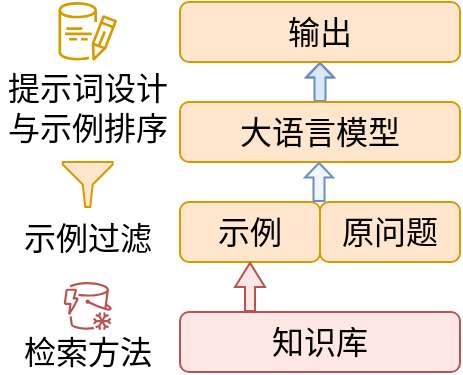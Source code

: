 <mxfile version="24.7.16">
  <diagram name="第 1 页" id="DtDPHzo9BjWapjaKtN3R">
    <mxGraphModel dx="789" dy="402" grid="1" gridSize="10" guides="1" tooltips="1" connect="1" arrows="1" fold="1" page="1" pageScale="1" pageWidth="1169" pageHeight="827" math="0" shadow="0">
      <root>
        <mxCell id="0" />
        <mxCell id="1" parent="0" />
        <mxCell id="q3679WqarNIwKBmOd71S-1" value="示例" style="rounded=1;whiteSpace=wrap;html=1;fontSize=16;fillColor=#ffe6cc;strokeColor=#d79b00;" vertex="1" parent="1">
          <mxGeometry x="220" y="460" width="70" height="30" as="geometry" />
        </mxCell>
        <mxCell id="q3679WqarNIwKBmOd71S-2" value="原问题" style="rounded=1;whiteSpace=wrap;html=1;fontSize=16;fillColor=#ffe6cc;strokeColor=#d79b00;" vertex="1" parent="1">
          <mxGeometry x="290" y="460" width="70" height="30" as="geometry" />
        </mxCell>
        <mxCell id="q3679WqarNIwKBmOd71S-10" style="edgeStyle=orthogonalEdgeStyle;rounded=0;orthogonalLoop=1;jettySize=auto;html=1;entryX=0.5;entryY=1;entryDx=0;entryDy=0;shape=flexArrow;endWidth=7.5;endSize=2.085;width=5.5;fillColor=#dae8fc;strokeColor=#6c8ebf;" edge="1" parent="1" source="q3679WqarNIwKBmOd71S-3" target="q3679WqarNIwKBmOd71S-4">
          <mxGeometry relative="1" as="geometry" />
        </mxCell>
        <mxCell id="q3679WqarNIwKBmOd71S-3" value="大语言模型" style="rounded=1;whiteSpace=wrap;html=1;fontSize=16;fillColor=#ffe6cc;strokeColor=#d79b00;" vertex="1" parent="1">
          <mxGeometry x="220" y="410" width="140" height="30" as="geometry" />
        </mxCell>
        <mxCell id="q3679WqarNIwKBmOd71S-4" value="输出" style="rounded=1;whiteSpace=wrap;html=1;fontSize=16;fillColor=#ffe6cc;strokeColor=#d79b00;" vertex="1" parent="1">
          <mxGeometry x="220" y="360" width="140" height="30" as="geometry" />
        </mxCell>
        <mxCell id="q3679WqarNIwKBmOd71S-13" style="edgeStyle=orthogonalEdgeStyle;rounded=0;orthogonalLoop=1;jettySize=auto;html=1;entryX=0.5;entryY=1;entryDx=0;entryDy=0;exitX=0.25;exitY=0;exitDx=0;exitDy=0;shape=flexArrow;endWidth=9;endSize=3.665;width=5;fillColor=#FFE7E5;strokeColor=#b85450;" edge="1" parent="1" source="q3679WqarNIwKBmOd71S-12" target="q3679WqarNIwKBmOd71S-1">
          <mxGeometry relative="1" as="geometry" />
        </mxCell>
        <mxCell id="q3679WqarNIwKBmOd71S-12" value="知识库" style="rounded=1;whiteSpace=wrap;html=1;strokeColor=#b85450;align=center;verticalAlign=middle;fontFamily=Helvetica;fontSize=16;fillColor=#FFE7E5;" vertex="1" parent="1">
          <mxGeometry x="220" y="515" width="140" height="30" as="geometry" />
        </mxCell>
        <mxCell id="q3679WqarNIwKBmOd71S-20" style="edgeStyle=orthogonalEdgeStyle;rounded=0;orthogonalLoop=1;jettySize=auto;html=1;entryX=0.5;entryY=1;entryDx=0;entryDy=0;shape=flexArrow;endWidth=7.5;endSize=2.085;width=5.5;fillColor=#F0F5FF;strokeColor=#6c8ebf;" edge="1" parent="1">
          <mxGeometry relative="1" as="geometry">
            <mxPoint x="289.5" y="460" as="sourcePoint" />
            <mxPoint x="289.5" y="440" as="targetPoint" />
          </mxGeometry>
        </mxCell>
        <mxCell id="q3679WqarNIwKBmOd71S-26" value="" style="group" vertex="1" connectable="0" parent="1">
          <mxGeometry x="138.88" y="500" width="70" height="45" as="geometry" />
        </mxCell>
        <mxCell id="q3679WqarNIwKBmOd71S-14" value="" style="sketch=0;outlineConnect=0;fillColor=#B85450;strokeColor=#b85450;dashed=0;verticalLabelPosition=bottom;verticalAlign=top;align=center;html=1;fontSize=12;fontStyle=0;aspect=fixed;pointerEvents=1;shape=mxgraph.aws4.simple_storage_service_s3_glacier_instant_retrieval;strokeWidth=12;" vertex="1" parent="q3679WqarNIwKBmOd71S-26">
          <mxGeometry x="23" width="24" height="24" as="geometry" />
        </mxCell>
        <mxCell id="q3679WqarNIwKBmOd71S-15" value="检索方法" style="text;html=1;align=center;verticalAlign=middle;whiteSpace=wrap;rounded=0;fontSize=16;" vertex="1" parent="q3679WqarNIwKBmOd71S-26">
          <mxGeometry y="25" width="70" height="20" as="geometry" />
        </mxCell>
        <mxCell id="q3679WqarNIwKBmOd71S-28" value="" style="group" vertex="1" connectable="0" parent="1">
          <mxGeometry x="130" y="360" width="87.75" height="80" as="geometry" />
        </mxCell>
        <mxCell id="q3679WqarNIwKBmOd71S-22" value="" style="sketch=0;outlineConnect=0;fillColor=#D79B00;strokeColor=#D79B00;dashed=0;verticalLabelPosition=bottom;verticalAlign=top;align=center;html=1;fontSize=16;fontStyle=0;aspect=fixed;pointerEvents=1;shape=mxgraph.aws4.rds_optimized_writes;" vertex="1" parent="q3679WqarNIwKBmOd71S-28">
          <mxGeometry x="29.23" width="29.29" height="29.29" as="geometry" />
        </mxCell>
        <mxCell id="q3679WqarNIwKBmOd71S-24" value="提示词设计与示例排序" style="text;html=1;align=center;verticalAlign=middle;whiteSpace=wrap;rounded=0;fontSize=16;" vertex="1" parent="q3679WqarNIwKBmOd71S-28">
          <mxGeometry y="33.002" width="87.75" height="40.479" as="geometry" />
        </mxCell>
        <mxCell id="q3679WqarNIwKBmOd71S-29" value="" style="sketch=0;aspect=fixed;pointerEvents=1;shadow=0;dashed=0;html=1;strokeColor=#d79b00;labelPosition=center;verticalLabelPosition=bottom;verticalAlign=top;align=center;fillColor=#ffe6cc;shape=mxgraph.mscae.enterprise.filter" vertex="1" parent="1">
          <mxGeometry x="161.37" y="440" width="25" height="22.5" as="geometry" />
        </mxCell>
        <mxCell id="q3679WqarNIwKBmOd71S-30" value="示例过滤" style="text;html=1;align=center;verticalAlign=middle;whiteSpace=wrap;rounded=0;fontSize=16;" vertex="1" parent="1">
          <mxGeometry x="136.93" y="462.5" width="73.88" height="30" as="geometry" />
        </mxCell>
      </root>
    </mxGraphModel>
  </diagram>
</mxfile>
